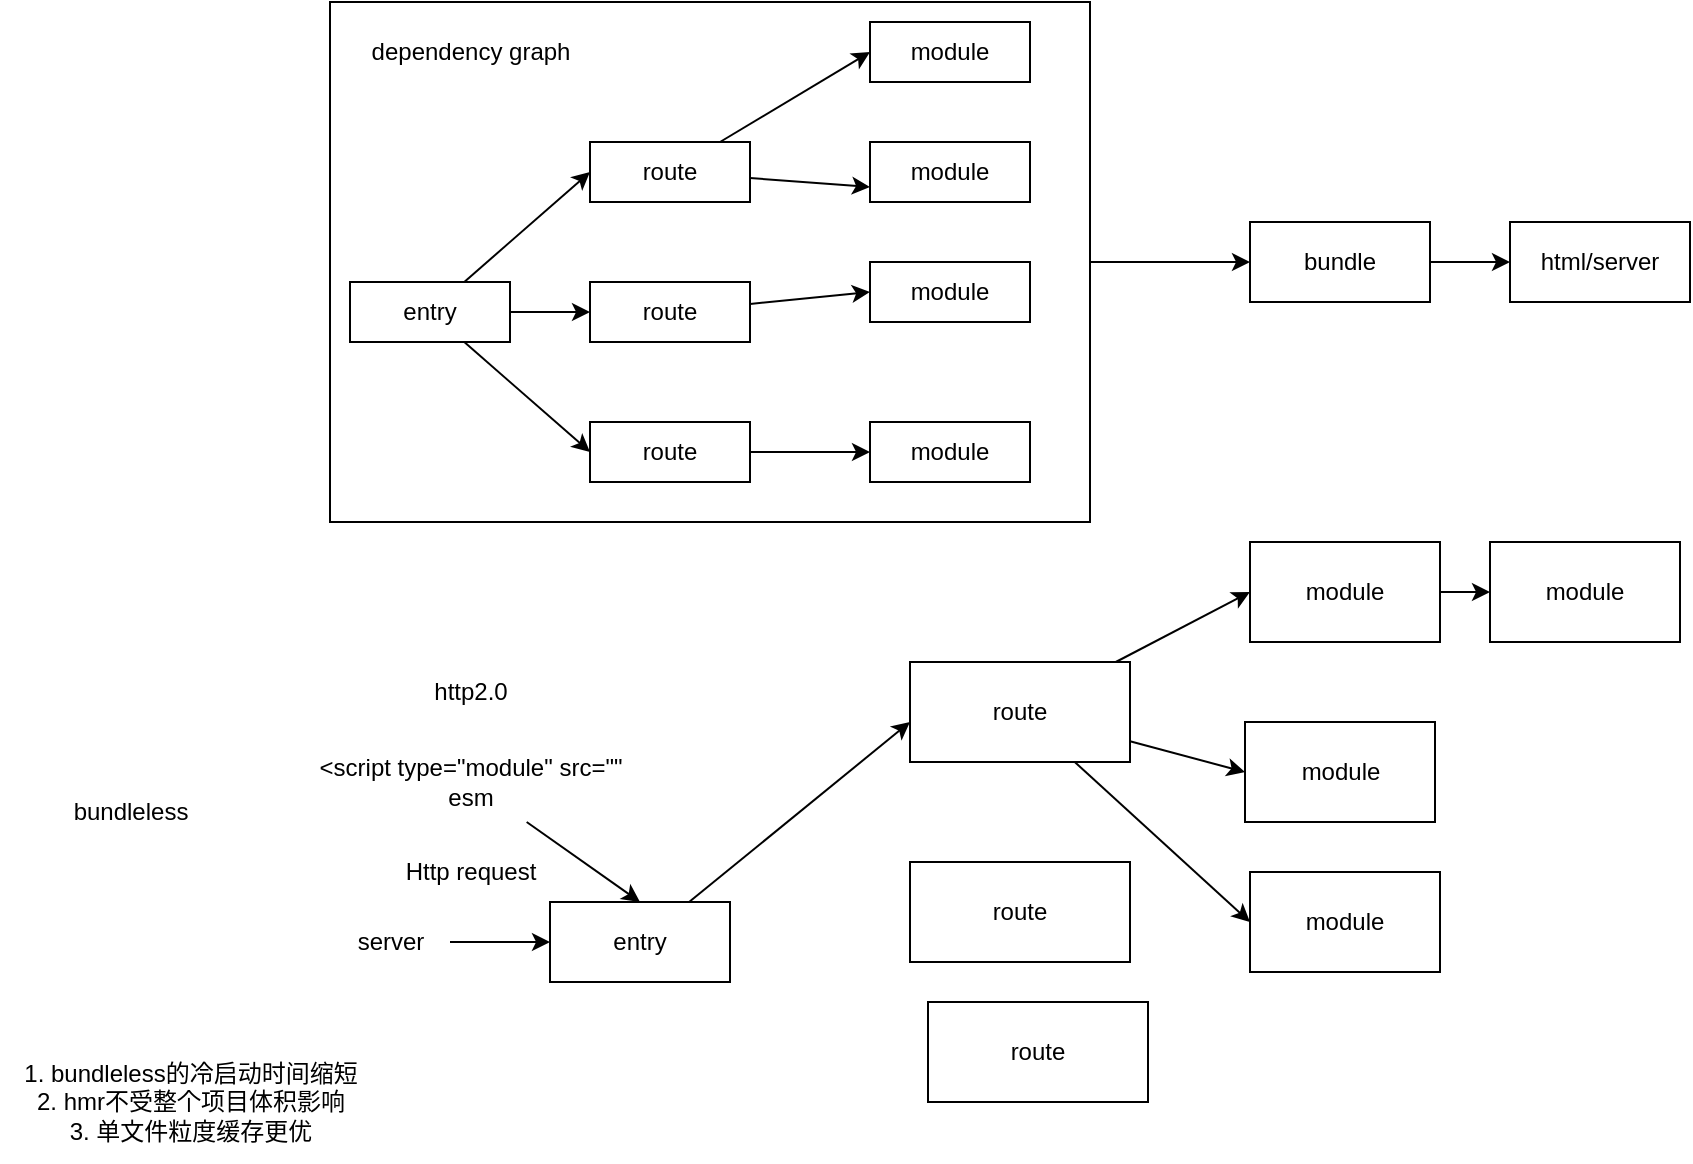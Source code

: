 <mxfile>
    <diagram id="PYEXc91TaOhZ3VuJHPJt" name="Page-1">
        <mxGraphModel dx="1633" dy="1534" grid="1" gridSize="10" guides="1" tooltips="1" connect="1" arrows="1" fold="1" page="1" pageScale="1" pageWidth="827" pageHeight="1169" math="0" shadow="0">
            <root>
                <mxCell id="0"/>
                <mxCell id="1" parent="0"/>
                <mxCell id="20" style="edgeStyle=none;html=1;entryX=0;entryY=0.5;entryDx=0;entryDy=0;" edge="1" parent="1" source="18" target="19">
                    <mxGeometry relative="1" as="geometry"/>
                </mxCell>
                <mxCell id="18" value="" style="whiteSpace=wrap;html=1;" vertex="1" parent="1">
                    <mxGeometry x="60" y="-20" width="380" height="260" as="geometry"/>
                </mxCell>
                <mxCell id="11" style="edgeStyle=none;html=1;entryX=0;entryY=0.5;entryDx=0;entryDy=0;" edge="1" parent="1" source="2" target="3">
                    <mxGeometry relative="1" as="geometry"/>
                </mxCell>
                <mxCell id="14" style="edgeStyle=none;html=1;entryX=0;entryY=0.5;entryDx=0;entryDy=0;" edge="1" parent="1" source="2" target="4">
                    <mxGeometry relative="1" as="geometry"/>
                </mxCell>
                <mxCell id="15" style="edgeStyle=none;html=1;entryX=0;entryY=0.5;entryDx=0;entryDy=0;" edge="1" parent="1" source="2" target="5">
                    <mxGeometry relative="1" as="geometry"/>
                </mxCell>
                <mxCell id="2" value="entry" style="whiteSpace=wrap;html=1;" vertex="1" parent="1">
                    <mxGeometry x="70" y="120" width="80" height="30" as="geometry"/>
                </mxCell>
                <mxCell id="12" style="edgeStyle=none;html=1;entryX=0;entryY=0.5;entryDx=0;entryDy=0;" edge="1" parent="1" source="3" target="6">
                    <mxGeometry relative="1" as="geometry"/>
                </mxCell>
                <mxCell id="13" style="edgeStyle=none;html=1;entryX=0;entryY=0.75;entryDx=0;entryDy=0;" edge="1" parent="1" source="3" target="8">
                    <mxGeometry relative="1" as="geometry"/>
                </mxCell>
                <mxCell id="3" value="route" style="whiteSpace=wrap;html=1;" vertex="1" parent="1">
                    <mxGeometry x="190" y="50" width="80" height="30" as="geometry"/>
                </mxCell>
                <mxCell id="16" style="edgeStyle=none;html=1;entryX=0;entryY=0.5;entryDx=0;entryDy=0;" edge="1" parent="1" source="4" target="7">
                    <mxGeometry relative="1" as="geometry"/>
                </mxCell>
                <mxCell id="4" value="route" style="whiteSpace=wrap;html=1;" vertex="1" parent="1">
                    <mxGeometry x="190" y="120" width="80" height="30" as="geometry"/>
                </mxCell>
                <mxCell id="17" style="edgeStyle=none;html=1;entryX=0;entryY=0.5;entryDx=0;entryDy=0;" edge="1" parent="1" source="5" target="10">
                    <mxGeometry relative="1" as="geometry"/>
                </mxCell>
                <mxCell id="5" value="route" style="whiteSpace=wrap;html=1;" vertex="1" parent="1">
                    <mxGeometry x="190" y="190" width="80" height="30" as="geometry"/>
                </mxCell>
                <mxCell id="6" value="module" style="whiteSpace=wrap;html=1;" vertex="1" parent="1">
                    <mxGeometry x="330" y="-10" width="80" height="30" as="geometry"/>
                </mxCell>
                <mxCell id="7" value="module" style="whiteSpace=wrap;html=1;" vertex="1" parent="1">
                    <mxGeometry x="330" y="110" width="80" height="30" as="geometry"/>
                </mxCell>
                <mxCell id="8" value="module" style="whiteSpace=wrap;html=1;" vertex="1" parent="1">
                    <mxGeometry x="330" y="50" width="80" height="30" as="geometry"/>
                </mxCell>
                <mxCell id="10" value="module" style="whiteSpace=wrap;html=1;" vertex="1" parent="1">
                    <mxGeometry x="330" y="190" width="80" height="30" as="geometry"/>
                </mxCell>
                <mxCell id="22" style="edgeStyle=none;html=1;entryX=0;entryY=0.5;entryDx=0;entryDy=0;" edge="1" parent="1" source="19" target="21">
                    <mxGeometry relative="1" as="geometry"/>
                </mxCell>
                <mxCell id="19" value="bundle" style="whiteSpace=wrap;html=1;" vertex="1" parent="1">
                    <mxGeometry x="520" y="90" width="90" height="40" as="geometry"/>
                </mxCell>
                <mxCell id="21" value="html/server" style="whiteSpace=wrap;html=1;" vertex="1" parent="1">
                    <mxGeometry x="650" y="90" width="90" height="40" as="geometry"/>
                </mxCell>
                <mxCell id="23" value="dependency graph" style="text;html=1;align=center;verticalAlign=middle;resizable=0;points=[];autosize=1;strokeColor=none;fillColor=none;" vertex="1" parent="1">
                    <mxGeometry x="70" y="-10" width="120" height="30" as="geometry"/>
                </mxCell>
                <mxCell id="26" value="" style="edgeStyle=none;html=1;" edge="1" parent="1" source="24" target="25">
                    <mxGeometry relative="1" as="geometry"/>
                </mxCell>
                <mxCell id="24" value="server" style="text;html=1;align=center;verticalAlign=middle;resizable=0;points=[];autosize=1;strokeColor=none;fillColor=none;" vertex="1" parent="1">
                    <mxGeometry x="60" y="435" width="60" height="30" as="geometry"/>
                </mxCell>
                <mxCell id="27" style="edgeStyle=none;html=1;" edge="1" parent="1" source="25">
                    <mxGeometry relative="1" as="geometry">
                        <mxPoint x="350" y="340" as="targetPoint"/>
                    </mxGeometry>
                </mxCell>
                <mxCell id="25" value="entry" style="whiteSpace=wrap;html=1;" vertex="1" parent="1">
                    <mxGeometry x="170" y="430" width="90" height="40" as="geometry"/>
                </mxCell>
                <mxCell id="29" style="edgeStyle=none;html=1;entryX=0;entryY=0.5;entryDx=0;entryDy=0;" edge="1" parent="1" source="28" target="30">
                    <mxGeometry relative="1" as="geometry">
                        <mxPoint x="500" y="330" as="targetPoint"/>
                    </mxGeometry>
                </mxCell>
                <mxCell id="34" style="edgeStyle=none;html=1;entryX=0;entryY=0.5;entryDx=0;entryDy=0;" edge="1" parent="1" source="28" target="31">
                    <mxGeometry relative="1" as="geometry"/>
                </mxCell>
                <mxCell id="35" style="edgeStyle=none;html=1;entryX=0;entryY=0.5;entryDx=0;entryDy=0;" edge="1" parent="1" source="28" target="33">
                    <mxGeometry relative="1" as="geometry"/>
                </mxCell>
                <mxCell id="28" value="route" style="whiteSpace=wrap;html=1;" vertex="1" parent="1">
                    <mxGeometry x="350" y="310" width="110" height="50" as="geometry"/>
                </mxCell>
                <mxCell id="36" style="edgeStyle=none;html=1;entryX=0;entryY=0.5;entryDx=0;entryDy=0;" edge="1" parent="1" source="30" target="32">
                    <mxGeometry relative="1" as="geometry"/>
                </mxCell>
                <mxCell id="30" value="module" style="whiteSpace=wrap;html=1;" vertex="1" parent="1">
                    <mxGeometry x="520" y="250" width="95" height="50" as="geometry"/>
                </mxCell>
                <mxCell id="31" value="module" style="whiteSpace=wrap;html=1;" vertex="1" parent="1">
                    <mxGeometry x="517.5" y="340" width="95" height="50" as="geometry"/>
                </mxCell>
                <mxCell id="32" value="module" style="whiteSpace=wrap;html=1;" vertex="1" parent="1">
                    <mxGeometry x="640" y="250" width="95" height="50" as="geometry"/>
                </mxCell>
                <mxCell id="33" value="module" style="whiteSpace=wrap;html=1;" vertex="1" parent="1">
                    <mxGeometry x="520" y="415" width="95" height="50" as="geometry"/>
                </mxCell>
                <mxCell id="37" value="route" style="whiteSpace=wrap;html=1;" vertex="1" parent="1">
                    <mxGeometry x="350" y="410" width="110" height="50" as="geometry"/>
                </mxCell>
                <mxCell id="38" value="Http request" style="text;html=1;align=center;verticalAlign=middle;resizable=0;points=[];autosize=1;strokeColor=none;fillColor=none;" vertex="1" parent="1">
                    <mxGeometry x="85" y="400" width="90" height="30" as="geometry"/>
                </mxCell>
                <mxCell id="39" value="http2.0" style="text;html=1;align=center;verticalAlign=middle;resizable=0;points=[];autosize=1;strokeColor=none;fillColor=none;" vertex="1" parent="1">
                    <mxGeometry x="100" y="310" width="60" height="30" as="geometry"/>
                </mxCell>
                <mxCell id="46" style="edgeStyle=none;html=1;entryX=0.5;entryY=0;entryDx=0;entryDy=0;" edge="1" parent="1" source="42" target="25">
                    <mxGeometry relative="1" as="geometry"/>
                </mxCell>
                <mxCell id="42" value="&amp;lt;script type=&quot;module&quot; src=&quot;&quot;&lt;br&gt;esm" style="text;html=1;align=center;verticalAlign=middle;resizable=0;points=[];autosize=1;strokeColor=none;fillColor=none;" vertex="1" parent="1">
                    <mxGeometry x="45" y="350" width="170" height="40" as="geometry"/>
                </mxCell>
                <mxCell id="43" value="bundleless" style="text;html=1;align=center;verticalAlign=middle;resizable=0;points=[];autosize=1;strokeColor=none;fillColor=none;" vertex="1" parent="1">
                    <mxGeometry x="-80" y="370" width="80" height="30" as="geometry"/>
                </mxCell>
                <mxCell id="44" value="1. bundleless的冷启动时间缩短&lt;br&gt;2. hmr不受整个项目体积影响&lt;br&gt;3. 单文件粒度缓存更优" style="text;html=1;align=center;verticalAlign=middle;resizable=0;points=[];autosize=1;strokeColor=none;fillColor=none;" vertex="1" parent="1">
                    <mxGeometry x="-105" y="500" width="190" height="60" as="geometry"/>
                </mxCell>
                <mxCell id="45" value="route" style="whiteSpace=wrap;html=1;" vertex="1" parent="1">
                    <mxGeometry x="359" y="480" width="110" height="50" as="geometry"/>
                </mxCell>
            </root>
        </mxGraphModel>
    </diagram>
</mxfile>